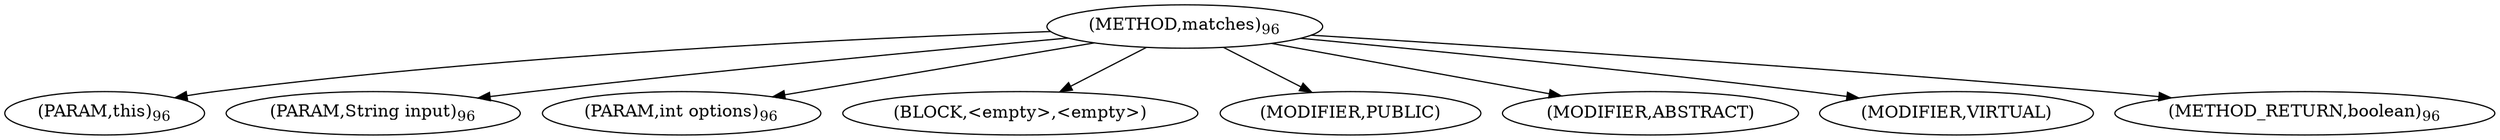 digraph "matches" {  
"46" [label = <(METHOD,matches)<SUB>96</SUB>> ]
"47" [label = <(PARAM,this)<SUB>96</SUB>> ]
"48" [label = <(PARAM,String input)<SUB>96</SUB>> ]
"49" [label = <(PARAM,int options)<SUB>96</SUB>> ]
"50" [label = <(BLOCK,&lt;empty&gt;,&lt;empty&gt;)> ]
"51" [label = <(MODIFIER,PUBLIC)> ]
"52" [label = <(MODIFIER,ABSTRACT)> ]
"53" [label = <(MODIFIER,VIRTUAL)> ]
"54" [label = <(METHOD_RETURN,boolean)<SUB>96</SUB>> ]
  "46" -> "47" 
  "46" -> "48" 
  "46" -> "49" 
  "46" -> "50" 
  "46" -> "51" 
  "46" -> "52" 
  "46" -> "53" 
  "46" -> "54" 
}
